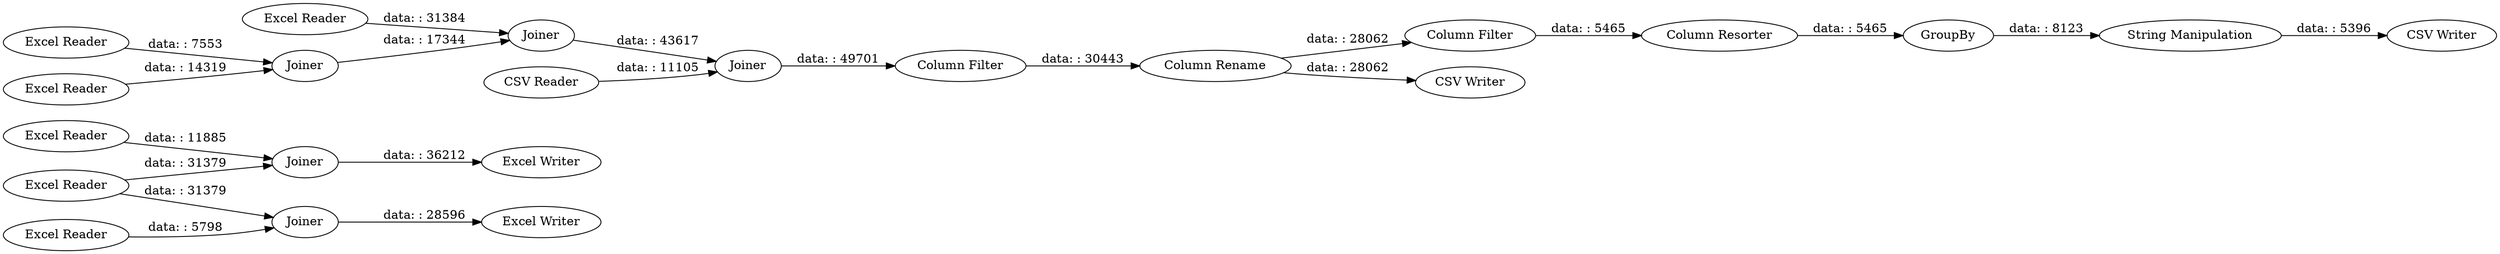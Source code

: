 digraph {
	"-7428571622641665291_5" [label=Joiner]
	"-7428571622641665291_6" [label="Excel Writer"]
	"-7428571622641665291_11" [label="Excel Reader"]
	"-7428571622641665291_9" [label=Joiner]
	"-7428571622641665291_21" [label="Column Filter"]
	"-7428571622641665291_22" [label="Column Rename"]
	"-7428571622641665291_19" [label="CSV Reader"]
	"-7428571622641665291_3" [label="Excel Reader"]
	"-7428571622641665291_20" [label=Joiner]
	"-7428571622641665291_8" [label="Excel Reader"]
	"-7428571622641665291_28" [label="String Manipulation"]
	"-7428571622641665291_27" [label="CSV Writer"]
	"-7428571622641665291_23" [label="Column Filter"]
	"-7428571622641665291_7" [label="Excel Writer"]
	"-7428571622641665291_10" [label="Excel Reader"]
	"-7428571622641665291_25" [label="CSV Writer"]
	"-7428571622641665291_24" [label="Column Resorter"]
	"-7428571622641665291_12" [label=Joiner]
	"-7428571622641665291_1" [label="Excel Reader"]
	"-7428571622641665291_2" [label="Excel Reader"]
	"-7428571622641665291_26" [label=GroupBy]
	"-7428571622641665291_4" [label=Joiner]
	"-7428571622641665291_12" -> "-7428571622641665291_20" [label="data: : 43617"]
	"-7428571622641665291_11" -> "-7428571622641665291_12" [label="data: : 31384"]
	"-7428571622641665291_9" -> "-7428571622641665291_12" [label="data: : 17344"]
	"-7428571622641665291_3" -> "-7428571622641665291_5" [label="data: : 11885"]
	"-7428571622641665291_28" -> "-7428571622641665291_27" [label="data: : 5396"]
	"-7428571622641665291_22" -> "-7428571622641665291_25" [label="data: : 28062"]
	"-7428571622641665291_24" -> "-7428571622641665291_26" [label="data: : 5465"]
	"-7428571622641665291_21" -> "-7428571622641665291_22" [label="data: : 30443"]
	"-7428571622641665291_8" -> "-7428571622641665291_9" [label="data: : 7553"]
	"-7428571622641665291_4" -> "-7428571622641665291_6" [label="data: : 28596"]
	"-7428571622641665291_1" -> "-7428571622641665291_4" [label="data: : 5798"]
	"-7428571622641665291_19" -> "-7428571622641665291_20" [label="data: : 11105"]
	"-7428571622641665291_20" -> "-7428571622641665291_21" [label="data: : 49701"]
	"-7428571622641665291_10" -> "-7428571622641665291_9" [label="data: : 14319"]
	"-7428571622641665291_2" -> "-7428571622641665291_4" [label="data: : 31379"]
	"-7428571622641665291_23" -> "-7428571622641665291_24" [label="data: : 5465"]
	"-7428571622641665291_5" -> "-7428571622641665291_7" [label="data: : 36212"]
	"-7428571622641665291_22" -> "-7428571622641665291_23" [label="data: : 28062"]
	"-7428571622641665291_2" -> "-7428571622641665291_5" [label="data: : 31379"]
	"-7428571622641665291_26" -> "-7428571622641665291_28" [label="data: : 8123"]
	rankdir=LR
}
